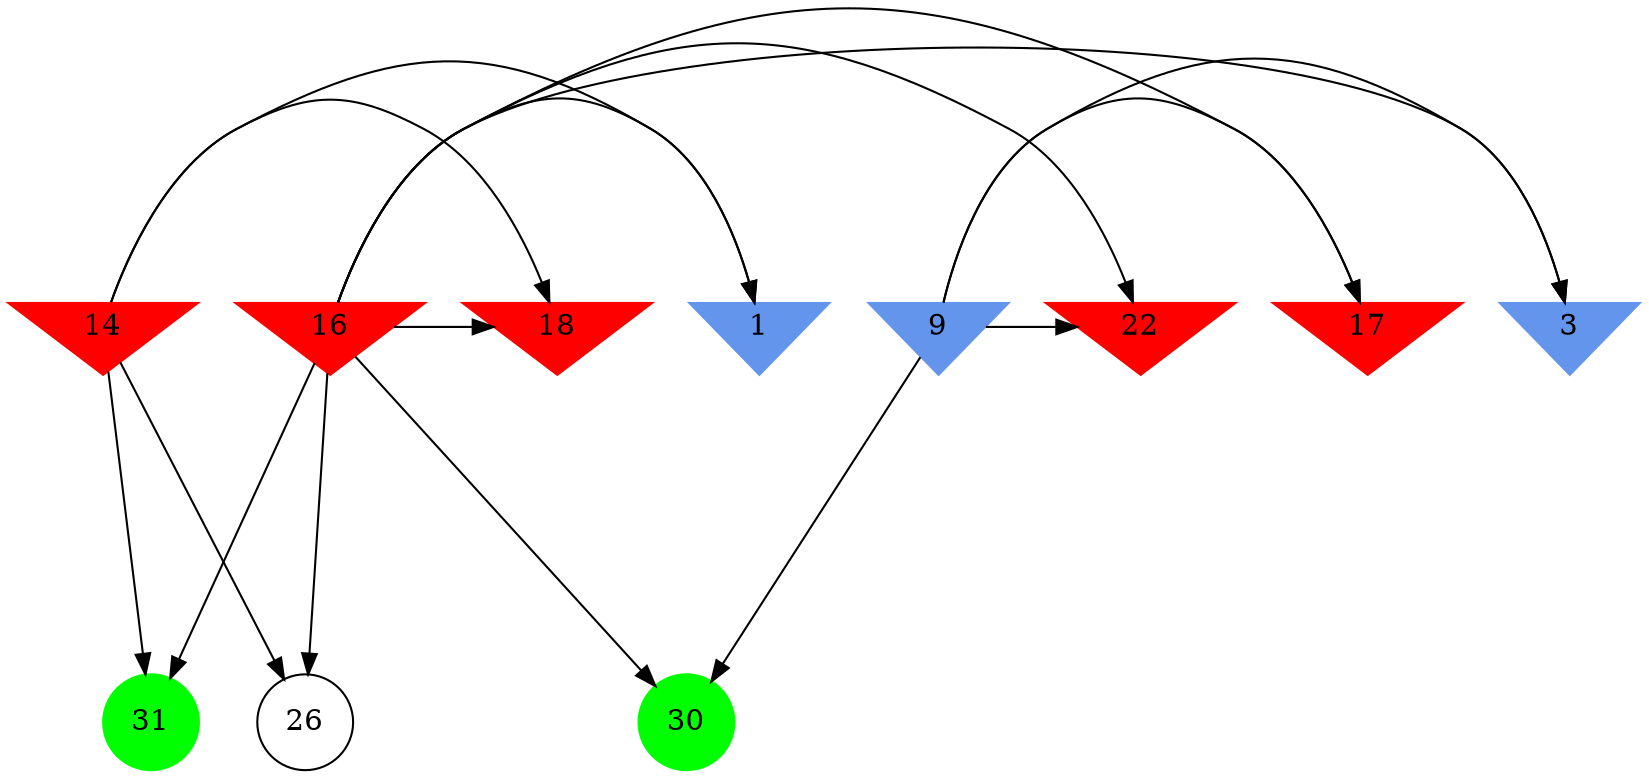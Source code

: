 digraph brain {
	ranksep=2.0;
	1 [shape=invtriangle,style=filled,color=cornflowerblue];
	3 [shape=invtriangle,style=filled,color=cornflowerblue];
	9 [shape=invtriangle,style=filled,color=cornflowerblue];
	14 [shape=invtriangle,style=filled,color=red];
	16 [shape=invtriangle,style=filled,color=red];
	17 [shape=invtriangle,style=filled,color=red];
	18 [shape=invtriangle,style=filled,color=red];
	22 [shape=invtriangle,style=filled,color=red];
	26 [shape=circle,color=black];
	30 [shape=circle,style=filled,color=green];
	31 [shape=circle,style=filled,color=green];
	16	->	30;
	16	->	17;
	16	->	3;
	16	->	22;
	9	->	30;
	9	->	17;
	9	->	3;
	9	->	22;
	16	->	26;
	16	->	18;
	16	->	1;
	16	->	31;
	14	->	26;
	14	->	18;
	14	->	1;
	14	->	31;
	{ rank=same; 1; 3; 9; 14; 16; 17; 18; 22; }
	{ rank=same; 26; }
	{ rank=same; 30; 31; }
}
